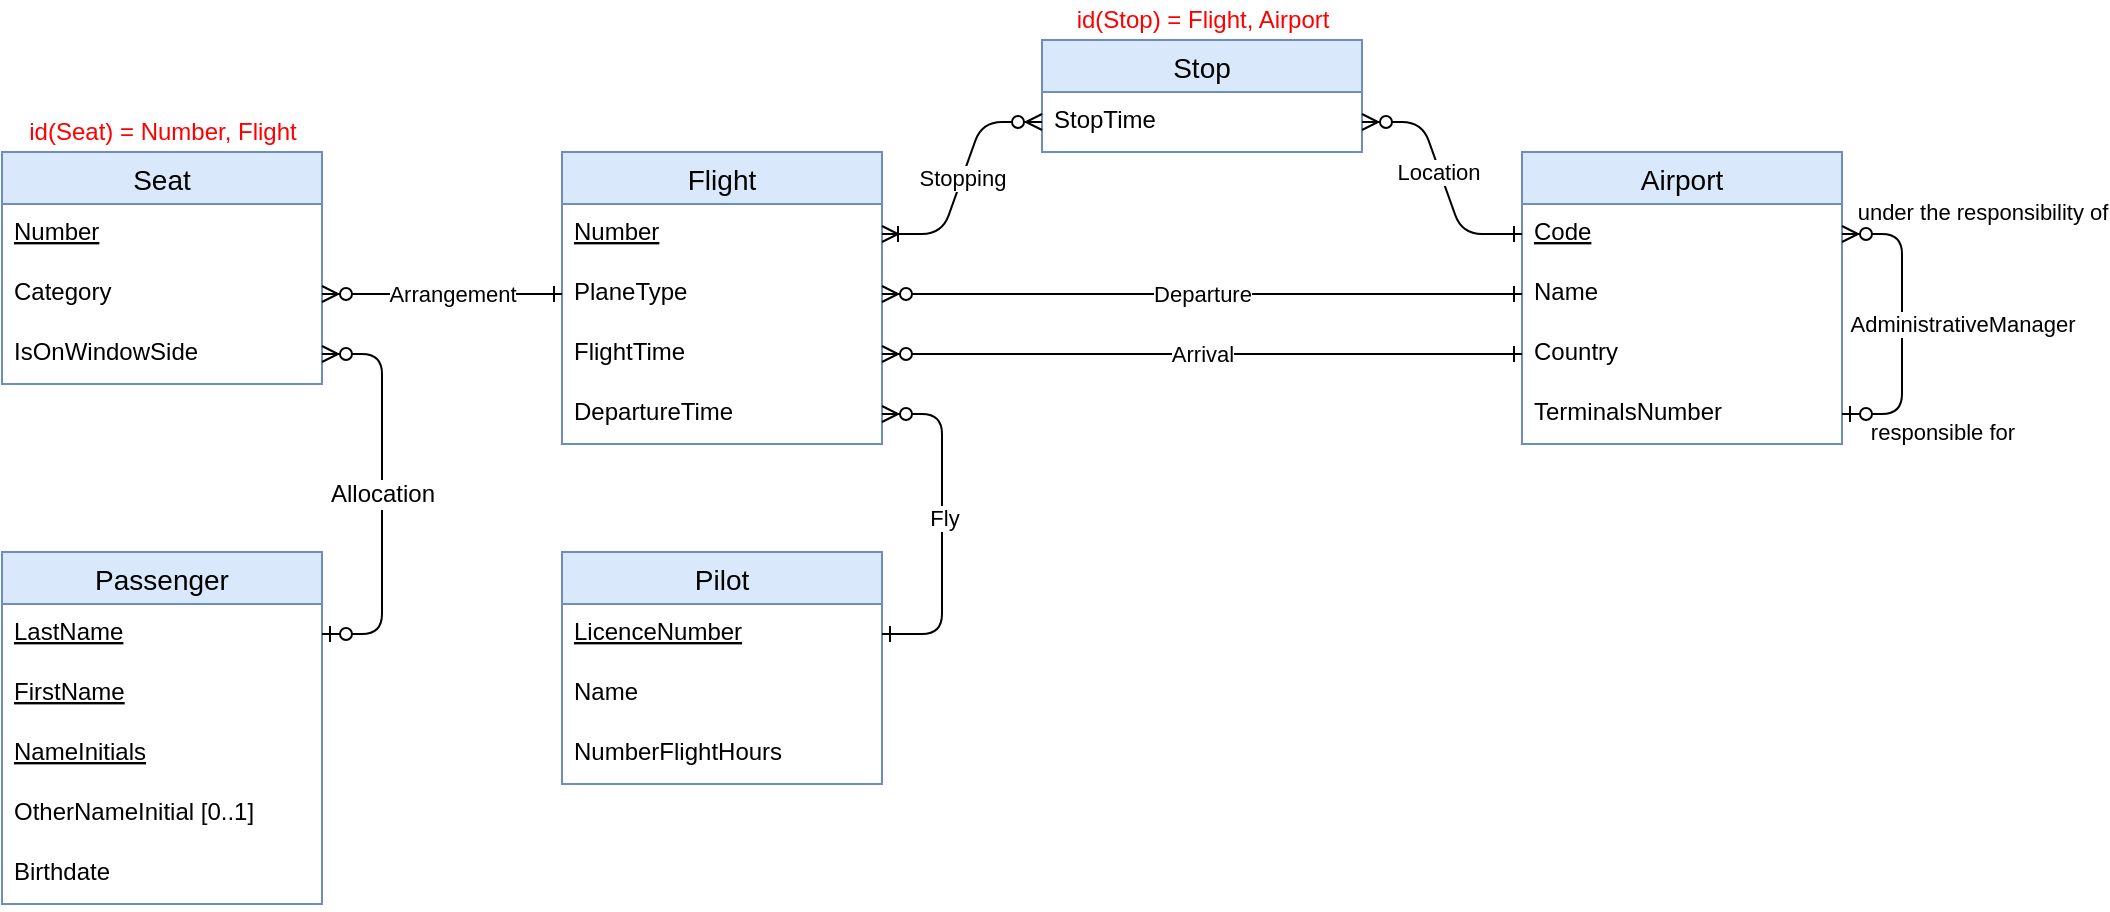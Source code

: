 <mxfile version="14.4.6" type="github">
  <diagram id="R2lEEEUBdFMjLlhIrx00" name="Page-1">
    <mxGraphModel dx="1278" dy="552" grid="1" gridSize="10" guides="1" tooltips="1" connect="1" arrows="1" fold="1" page="0" pageScale="1" pageWidth="850" pageHeight="1100" math="0" shadow="0" extFonts="Permanent Marker^https://fonts.googleapis.com/css?family=Permanent+Marker">
      <root>
        <mxCell id="0" />
        <mxCell id="1" parent="0" />
        <mxCell id="sZPJfX1JwYAA4wRgAsNC-1" value="Seat" style="swimlane;fontStyle=0;childLayout=stackLayout;horizontal=1;startSize=26;horizontalStack=0;resizeParent=1;resizeParentMax=0;resizeLast=0;collapsible=1;marginBottom=0;align=center;fontSize=14;fillColor=#dae8fc;strokeColor=#6c8ebf;" parent="1" vertex="1">
          <mxGeometry x="200" y="320" width="160" height="116" as="geometry" />
        </mxCell>
        <mxCell id="sZPJfX1JwYAA4wRgAsNC-2" value="Number" style="text;strokeColor=none;fillColor=none;spacingLeft=4;spacingRight=4;overflow=hidden;rotatable=0;points=[[0,0.5],[1,0.5]];portConstraint=eastwest;fontSize=12;fontStyle=4" parent="sZPJfX1JwYAA4wRgAsNC-1" vertex="1">
          <mxGeometry y="26" width="160" height="30" as="geometry" />
        </mxCell>
        <mxCell id="sZPJfX1JwYAA4wRgAsNC-3" value="Category" style="text;strokeColor=none;fillColor=none;spacingLeft=4;spacingRight=4;overflow=hidden;rotatable=0;points=[[0,0.5],[1,0.5]];portConstraint=eastwest;fontSize=12;" parent="sZPJfX1JwYAA4wRgAsNC-1" vertex="1">
          <mxGeometry y="56" width="160" height="30" as="geometry" />
        </mxCell>
        <mxCell id="sZPJfX1JwYAA4wRgAsNC-4" value="IsOnWindowSide" style="text;strokeColor=none;fillColor=none;spacingLeft=4;spacingRight=4;overflow=hidden;rotatable=0;points=[[0,0.5],[1,0.5]];portConstraint=eastwest;fontSize=12;" parent="sZPJfX1JwYAA4wRgAsNC-1" vertex="1">
          <mxGeometry y="86" width="160" height="30" as="geometry" />
        </mxCell>
        <mxCell id="g4fXFtThui498LYRflEA-1" value="Flight" style="swimlane;fontStyle=0;childLayout=stackLayout;horizontal=1;startSize=26;horizontalStack=0;resizeParent=1;resizeParentMax=0;resizeLast=0;collapsible=1;marginBottom=0;align=center;fontSize=14;fillColor=#dae8fc;strokeColor=#6c8ebf;" parent="1" vertex="1">
          <mxGeometry x="480" y="320" width="160" height="146" as="geometry" />
        </mxCell>
        <mxCell id="g4fXFtThui498LYRflEA-2" value="Number" style="text;strokeColor=none;fillColor=none;spacingLeft=4;spacingRight=4;overflow=hidden;rotatable=0;points=[[0,0.5],[1,0.5]];portConstraint=eastwest;fontSize=12;fontStyle=4" parent="g4fXFtThui498LYRflEA-1" vertex="1">
          <mxGeometry y="26" width="160" height="30" as="geometry" />
        </mxCell>
        <mxCell id="g4fXFtThui498LYRflEA-3" value="PlaneType" style="text;strokeColor=none;fillColor=none;spacingLeft=4;spacingRight=4;overflow=hidden;rotatable=0;points=[[0,0.5],[1,0.5]];portConstraint=eastwest;fontSize=12;" parent="g4fXFtThui498LYRflEA-1" vertex="1">
          <mxGeometry y="56" width="160" height="30" as="geometry" />
        </mxCell>
        <mxCell id="g4fXFtThui498LYRflEA-4" value="FlightTime" style="text;strokeColor=none;fillColor=none;spacingLeft=4;spacingRight=4;overflow=hidden;rotatable=0;points=[[0,0.5],[1,0.5]];portConstraint=eastwest;fontSize=12;" parent="g4fXFtThui498LYRflEA-1" vertex="1">
          <mxGeometry y="86" width="160" height="30" as="geometry" />
        </mxCell>
        <mxCell id="g4fXFtThui498LYRflEA-24" value="DepartureTime" style="text;strokeColor=none;fillColor=none;spacingLeft=4;spacingRight=4;overflow=hidden;rotatable=0;points=[[0,0.5],[1,0.5]];portConstraint=eastwest;fontSize=12;" parent="g4fXFtThui498LYRflEA-1" vertex="1">
          <mxGeometry y="116" width="160" height="30" as="geometry" />
        </mxCell>
        <mxCell id="g4fXFtThui498LYRflEA-5" value="Passenger" style="swimlane;fontStyle=0;childLayout=stackLayout;horizontal=1;startSize=26;horizontalStack=0;resizeParent=1;resizeParentMax=0;resizeLast=0;collapsible=1;marginBottom=0;align=center;fontSize=14;fillColor=#dae8fc;strokeColor=#6c8ebf;" parent="1" vertex="1">
          <mxGeometry x="200" y="520" width="160" height="176" as="geometry" />
        </mxCell>
        <mxCell id="g4fXFtThui498LYRflEA-6" value="LastName" style="text;strokeColor=none;fillColor=none;spacingLeft=4;spacingRight=4;overflow=hidden;rotatable=0;points=[[0,0.5],[1,0.5]];portConstraint=eastwest;fontSize=12;fontStyle=4" parent="g4fXFtThui498LYRflEA-5" vertex="1">
          <mxGeometry y="26" width="160" height="30" as="geometry" />
        </mxCell>
        <mxCell id="g4fXFtThui498LYRflEA-7" value="FirstName" style="text;strokeColor=none;fillColor=none;spacingLeft=4;spacingRight=4;overflow=hidden;rotatable=0;points=[[0,0.5],[1,0.5]];portConstraint=eastwest;fontSize=12;fontStyle=4" parent="g4fXFtThui498LYRflEA-5" vertex="1">
          <mxGeometry y="56" width="160" height="30" as="geometry" />
        </mxCell>
        <mxCell id="g4fXFtThui498LYRflEA-21" value="NameInitials" style="text;strokeColor=none;fillColor=none;spacingLeft=4;spacingRight=4;overflow=hidden;rotatable=0;points=[[0,0.5],[1,0.5]];portConstraint=eastwest;fontSize=12;fontStyle=4" parent="g4fXFtThui498LYRflEA-5" vertex="1">
          <mxGeometry y="86" width="160" height="30" as="geometry" />
        </mxCell>
        <mxCell id="g4fXFtThui498LYRflEA-8" value="OtherNameInitial [0..1]" style="text;strokeColor=none;fillColor=none;spacingLeft=4;spacingRight=4;overflow=hidden;rotatable=0;points=[[0,0.5],[1,0.5]];portConstraint=eastwest;fontSize=12;" parent="g4fXFtThui498LYRflEA-5" vertex="1">
          <mxGeometry y="116" width="160" height="30" as="geometry" />
        </mxCell>
        <mxCell id="g4fXFtThui498LYRflEA-22" value="Birthdate" style="text;strokeColor=none;fillColor=none;spacingLeft=4;spacingRight=4;overflow=hidden;rotatable=0;points=[[0,0.5],[1,0.5]];portConstraint=eastwest;fontSize=12;" parent="g4fXFtThui498LYRflEA-5" vertex="1">
          <mxGeometry y="146" width="160" height="30" as="geometry" />
        </mxCell>
        <mxCell id="g4fXFtThui498LYRflEA-9" value="Stop" style="swimlane;fontStyle=0;childLayout=stackLayout;horizontal=1;startSize=26;horizontalStack=0;resizeParent=1;resizeParentMax=0;resizeLast=0;collapsible=1;marginBottom=0;align=center;fontSize=14;fillColor=#dae8fc;strokeColor=#6c8ebf;" parent="1" vertex="1">
          <mxGeometry x="720" y="264" width="160" height="56" as="geometry" />
        </mxCell>
        <mxCell id="g4fXFtThui498LYRflEA-10" value="StopTime" style="text;strokeColor=none;fillColor=none;spacingLeft=4;spacingRight=4;overflow=hidden;rotatable=0;points=[[0,0.5],[1,0.5]];portConstraint=eastwest;fontSize=12;" parent="g4fXFtThui498LYRflEA-9" vertex="1">
          <mxGeometry y="26" width="160" height="30" as="geometry" />
        </mxCell>
        <mxCell id="g4fXFtThui498LYRflEA-13" value="Pilot" style="swimlane;fontStyle=0;childLayout=stackLayout;horizontal=1;startSize=26;horizontalStack=0;resizeParent=1;resizeParentMax=0;resizeLast=0;collapsible=1;marginBottom=0;align=center;fontSize=14;fillColor=#dae8fc;strokeColor=#6c8ebf;" parent="1" vertex="1">
          <mxGeometry x="480" y="520" width="160" height="116" as="geometry" />
        </mxCell>
        <mxCell id="g4fXFtThui498LYRflEA-14" value="LicenceNumber" style="text;strokeColor=none;fillColor=none;spacingLeft=4;spacingRight=4;overflow=hidden;rotatable=0;points=[[0,0.5],[1,0.5]];portConstraint=eastwest;fontSize=12;fontStyle=4" parent="g4fXFtThui498LYRflEA-13" vertex="1">
          <mxGeometry y="26" width="160" height="30" as="geometry" />
        </mxCell>
        <mxCell id="g4fXFtThui498LYRflEA-15" value="Name" style="text;strokeColor=none;fillColor=none;spacingLeft=4;spacingRight=4;overflow=hidden;rotatable=0;points=[[0,0.5],[1,0.5]];portConstraint=eastwest;fontSize=12;" parent="g4fXFtThui498LYRflEA-13" vertex="1">
          <mxGeometry y="56" width="160" height="30" as="geometry" />
        </mxCell>
        <mxCell id="g4fXFtThui498LYRflEA-16" value="NumberFlightHours" style="text;strokeColor=none;fillColor=none;spacingLeft=4;spacingRight=4;overflow=hidden;rotatable=0;points=[[0,0.5],[1,0.5]];portConstraint=eastwest;fontSize=12;" parent="g4fXFtThui498LYRflEA-13" vertex="1">
          <mxGeometry y="86" width="160" height="30" as="geometry" />
        </mxCell>
        <mxCell id="g4fXFtThui498LYRflEA-17" value="Airport" style="swimlane;fontStyle=0;childLayout=stackLayout;horizontal=1;startSize=26;horizontalStack=0;resizeParent=1;resizeParentMax=0;resizeLast=0;collapsible=1;marginBottom=0;align=center;fontSize=14;fillColor=#dae8fc;strokeColor=#6c8ebf;" parent="1" vertex="1">
          <mxGeometry x="960" y="320" width="160" height="146" as="geometry" />
        </mxCell>
        <mxCell id="g4fXFtThui498LYRflEA-18" value="Code" style="text;strokeColor=none;fillColor=none;spacingLeft=4;spacingRight=4;overflow=hidden;rotatable=0;points=[[0,0.5],[1,0.5]];portConstraint=eastwest;fontSize=12;fontStyle=4" parent="g4fXFtThui498LYRflEA-17" vertex="1">
          <mxGeometry y="26" width="160" height="30" as="geometry" />
        </mxCell>
        <mxCell id="g4fXFtThui498LYRflEA-19" value="Name" style="text;strokeColor=none;fillColor=none;spacingLeft=4;spacingRight=4;overflow=hidden;rotatable=0;points=[[0,0.5],[1,0.5]];portConstraint=eastwest;fontSize=12;" parent="g4fXFtThui498LYRflEA-17" vertex="1">
          <mxGeometry y="56" width="160" height="30" as="geometry" />
        </mxCell>
        <mxCell id="g4fXFtThui498LYRflEA-20" value="Country" style="text;strokeColor=none;fillColor=none;spacingLeft=4;spacingRight=4;overflow=hidden;rotatable=0;points=[[0,0.5],[1,0.5]];portConstraint=eastwest;fontSize=12;" parent="g4fXFtThui498LYRflEA-17" vertex="1">
          <mxGeometry y="86" width="160" height="30" as="geometry" />
        </mxCell>
        <mxCell id="g4fXFtThui498LYRflEA-25" value="TerminalsNumber" style="text;strokeColor=none;fillColor=none;spacingLeft=4;spacingRight=4;overflow=hidden;rotatable=0;points=[[0,0.5],[1,0.5]];portConstraint=eastwest;fontSize=12;" parent="g4fXFtThui498LYRflEA-17" vertex="1">
          <mxGeometry y="116" width="160" height="30" as="geometry" />
        </mxCell>
        <mxCell id="g4fXFtThui498LYRflEA-33" value="" style="edgeStyle=entityRelationEdgeStyle;fontSize=12;html=1;endArrow=ERzeroToMany;endFill=1;startArrow=ERzeroToOne;startFill=1;" parent="g4fXFtThui498LYRflEA-17" source="g4fXFtThui498LYRflEA-25" target="g4fXFtThui498LYRflEA-18" edge="1">
          <mxGeometry width="100" height="100" relative="1" as="geometry">
            <mxPoint x="-340" y="370" as="sourcePoint" />
            <mxPoint x="-240" y="270" as="targetPoint" />
          </mxGeometry>
        </mxCell>
        <mxCell id="g4fXFtThui498LYRflEA-41" value="AdministrativeManager" style="edgeLabel;html=1;align=center;verticalAlign=middle;resizable=0;points=[];" parent="g4fXFtThui498LYRflEA-33" vertex="1" connectable="0">
          <mxGeometry x="0.013" y="-3" relative="1" as="geometry">
            <mxPoint x="27" y="1" as="offset" />
          </mxGeometry>
        </mxCell>
        <mxCell id="g4fXFtThui498LYRflEA-42" value="under the responsibility of" style="edgeLabel;html=1;align=center;verticalAlign=middle;resizable=0;points=[];" parent="g4fXFtThui498LYRflEA-33" vertex="1" connectable="0">
          <mxGeometry x="0.68" y="2" relative="1" as="geometry">
            <mxPoint x="46" y="-13" as="offset" />
          </mxGeometry>
        </mxCell>
        <mxCell id="g4fXFtThui498LYRflEA-43" value="responsible for" style="edgeLabel;html=1;align=center;verticalAlign=middle;resizable=0;points=[];" parent="g4fXFtThui498LYRflEA-33" vertex="1" connectable="0">
          <mxGeometry x="-0.68" y="-1" relative="1" as="geometry">
            <mxPoint x="26" y="8" as="offset" />
          </mxGeometry>
        </mxCell>
        <mxCell id="g4fXFtThui498LYRflEA-26" value="Allocation" style="edgeStyle=entityRelationEdgeStyle;fontSize=12;html=1;endArrow=ERzeroToMany;endFill=1;startArrow=ERzeroToOne;startFill=1;" parent="1" source="g4fXFtThui498LYRflEA-6" target="sZPJfX1JwYAA4wRgAsNC-4" edge="1">
          <mxGeometry width="100" height="100" relative="1" as="geometry">
            <mxPoint x="610" y="720" as="sourcePoint" />
            <mxPoint x="710" y="620" as="targetPoint" />
          </mxGeometry>
        </mxCell>
        <mxCell id="g4fXFtThui498LYRflEA-27" value="" style="edgeStyle=entityRelationEdgeStyle;fontSize=12;html=1;endArrow=ERzeroToMany;endFill=1;startArrow=ERone;startFill=0;" parent="1" source="g4fXFtThui498LYRflEA-3" target="sZPJfX1JwYAA4wRgAsNC-3" edge="1">
          <mxGeometry width="100" height="100" relative="1" as="geometry">
            <mxPoint x="610" y="720" as="sourcePoint" />
            <mxPoint x="710" y="620" as="targetPoint" />
          </mxGeometry>
        </mxCell>
        <mxCell id="g4fXFtThui498LYRflEA-35" value="Arrangement" style="edgeLabel;html=1;align=center;verticalAlign=middle;resizable=0;points=[];" parent="g4fXFtThui498LYRflEA-27" vertex="1" connectable="0">
          <mxGeometry x="-0.083" y="1" relative="1" as="geometry">
            <mxPoint y="-1" as="offset" />
          </mxGeometry>
        </mxCell>
        <mxCell id="g4fXFtThui498LYRflEA-28" value="" style="edgeStyle=entityRelationEdgeStyle;fontSize=12;html=1;endArrow=ERzeroToMany;endFill=1;startArrow=ERone;startFill=0;" parent="1" source="g4fXFtThui498LYRflEA-14" target="g4fXFtThui498LYRflEA-24" edge="1">
          <mxGeometry width="100" height="100" relative="1" as="geometry">
            <mxPoint x="600" y="670" as="sourcePoint" />
            <mxPoint x="700" y="570" as="targetPoint" />
          </mxGeometry>
        </mxCell>
        <mxCell id="g4fXFtThui498LYRflEA-40" value="Fly" style="edgeLabel;html=1;align=center;verticalAlign=middle;resizable=0;points=[];" parent="g4fXFtThui498LYRflEA-28" vertex="1" connectable="0">
          <mxGeometry x="0.035" y="-1" relative="1" as="geometry">
            <mxPoint as="offset" />
          </mxGeometry>
        </mxCell>
        <mxCell id="g4fXFtThui498LYRflEA-29" value="" style="edgeStyle=entityRelationEdgeStyle;fontSize=12;html=1;endArrow=ERone;endFill=0;startArrow=ERzeroToMany;startFill=1;" parent="1" source="g4fXFtThui498LYRflEA-10" target="g4fXFtThui498LYRflEA-18" edge="1">
          <mxGeometry width="100" height="100" relative="1" as="geometry">
            <mxPoint x="840" y="450" as="sourcePoint" />
            <mxPoint x="940" y="350" as="targetPoint" />
          </mxGeometry>
        </mxCell>
        <mxCell id="g4fXFtThui498LYRflEA-37" value="Location" style="edgeLabel;html=1;align=center;verticalAlign=middle;resizable=0;points=[];" parent="g4fXFtThui498LYRflEA-29" vertex="1" connectable="0">
          <mxGeometry x="-0.059" y="-1" relative="1" as="geometry">
            <mxPoint as="offset" />
          </mxGeometry>
        </mxCell>
        <mxCell id="g4fXFtThui498LYRflEA-30" value="" style="edgeStyle=entityRelationEdgeStyle;fontSize=12;html=1;endArrow=ERzeroToMany;endFill=1;startArrow=ERoneToMany;startFill=0;" parent="1" source="g4fXFtThui498LYRflEA-2" target="g4fXFtThui498LYRflEA-10" edge="1">
          <mxGeometry width="100" height="100" relative="1" as="geometry">
            <mxPoint x="630" y="410" as="sourcePoint" />
            <mxPoint x="730" y="310" as="targetPoint" />
          </mxGeometry>
        </mxCell>
        <mxCell id="g4fXFtThui498LYRflEA-36" value="Stopping" style="edgeLabel;html=1;align=center;verticalAlign=middle;resizable=0;points=[];" parent="g4fXFtThui498LYRflEA-30" vertex="1" connectable="0">
          <mxGeometry relative="1" as="geometry">
            <mxPoint as="offset" />
          </mxGeometry>
        </mxCell>
        <mxCell id="g4fXFtThui498LYRflEA-31" value="" style="edgeStyle=entityRelationEdgeStyle;fontSize=12;html=1;endArrow=ERzeroToMany;endFill=1;startArrow=ERone;startFill=0;" parent="1" source="g4fXFtThui498LYRflEA-19" target="g4fXFtThui498LYRflEA-3" edge="1">
          <mxGeometry width="100" height="100" relative="1" as="geometry">
            <mxPoint x="600" y="670" as="sourcePoint" />
            <mxPoint x="700" y="570" as="targetPoint" />
          </mxGeometry>
        </mxCell>
        <mxCell id="g4fXFtThui498LYRflEA-38" value="Departure" style="edgeLabel;html=1;align=center;verticalAlign=middle;resizable=0;points=[];" parent="g4fXFtThui498LYRflEA-31" vertex="1" connectable="0">
          <mxGeometry x="-0.031" relative="1" as="geometry">
            <mxPoint x="-5" as="offset" />
          </mxGeometry>
        </mxCell>
        <mxCell id="g4fXFtThui498LYRflEA-32" value="" style="edgeStyle=entityRelationEdgeStyle;fontSize=12;html=1;endArrow=ERzeroToMany;endFill=1;startArrow=ERone;startFill=0;" parent="1" source="g4fXFtThui498LYRflEA-20" target="g4fXFtThui498LYRflEA-4" edge="1">
          <mxGeometry width="100" height="100" relative="1" as="geometry">
            <mxPoint x="600" y="670" as="sourcePoint" />
            <mxPoint x="700" y="570" as="targetPoint" />
          </mxGeometry>
        </mxCell>
        <mxCell id="g4fXFtThui498LYRflEA-39" value="Arrival" style="edgeLabel;html=1;align=center;verticalAlign=middle;resizable=0;points=[];" parent="g4fXFtThui498LYRflEA-32" vertex="1" connectable="0">
          <mxGeometry x="0.031" y="-1" relative="1" as="geometry">
            <mxPoint x="5" y="1" as="offset" />
          </mxGeometry>
        </mxCell>
        <mxCell id="g4fXFtThui498LYRflEA-44" value="&lt;font color=&quot;#ff0000&quot;&gt;id(Seat) = Number, Flight&lt;/font&gt;" style="text;html=1;align=center;verticalAlign=middle;resizable=0;points=[];autosize=1;" parent="1" vertex="1">
          <mxGeometry x="205" y="300" width="150" height="20" as="geometry" />
        </mxCell>
        <mxCell id="g4fXFtThui498LYRflEA-45" value="&lt;font color=&quot;#ff0000&quot;&gt;id(Stop) = Flight, Airport&lt;/font&gt;" style="text;html=1;align=center;verticalAlign=middle;resizable=0;points=[];autosize=1;" parent="1" vertex="1">
          <mxGeometry x="730" y="244" width="140" height="20" as="geometry" />
        </mxCell>
      </root>
    </mxGraphModel>
  </diagram>
</mxfile>
